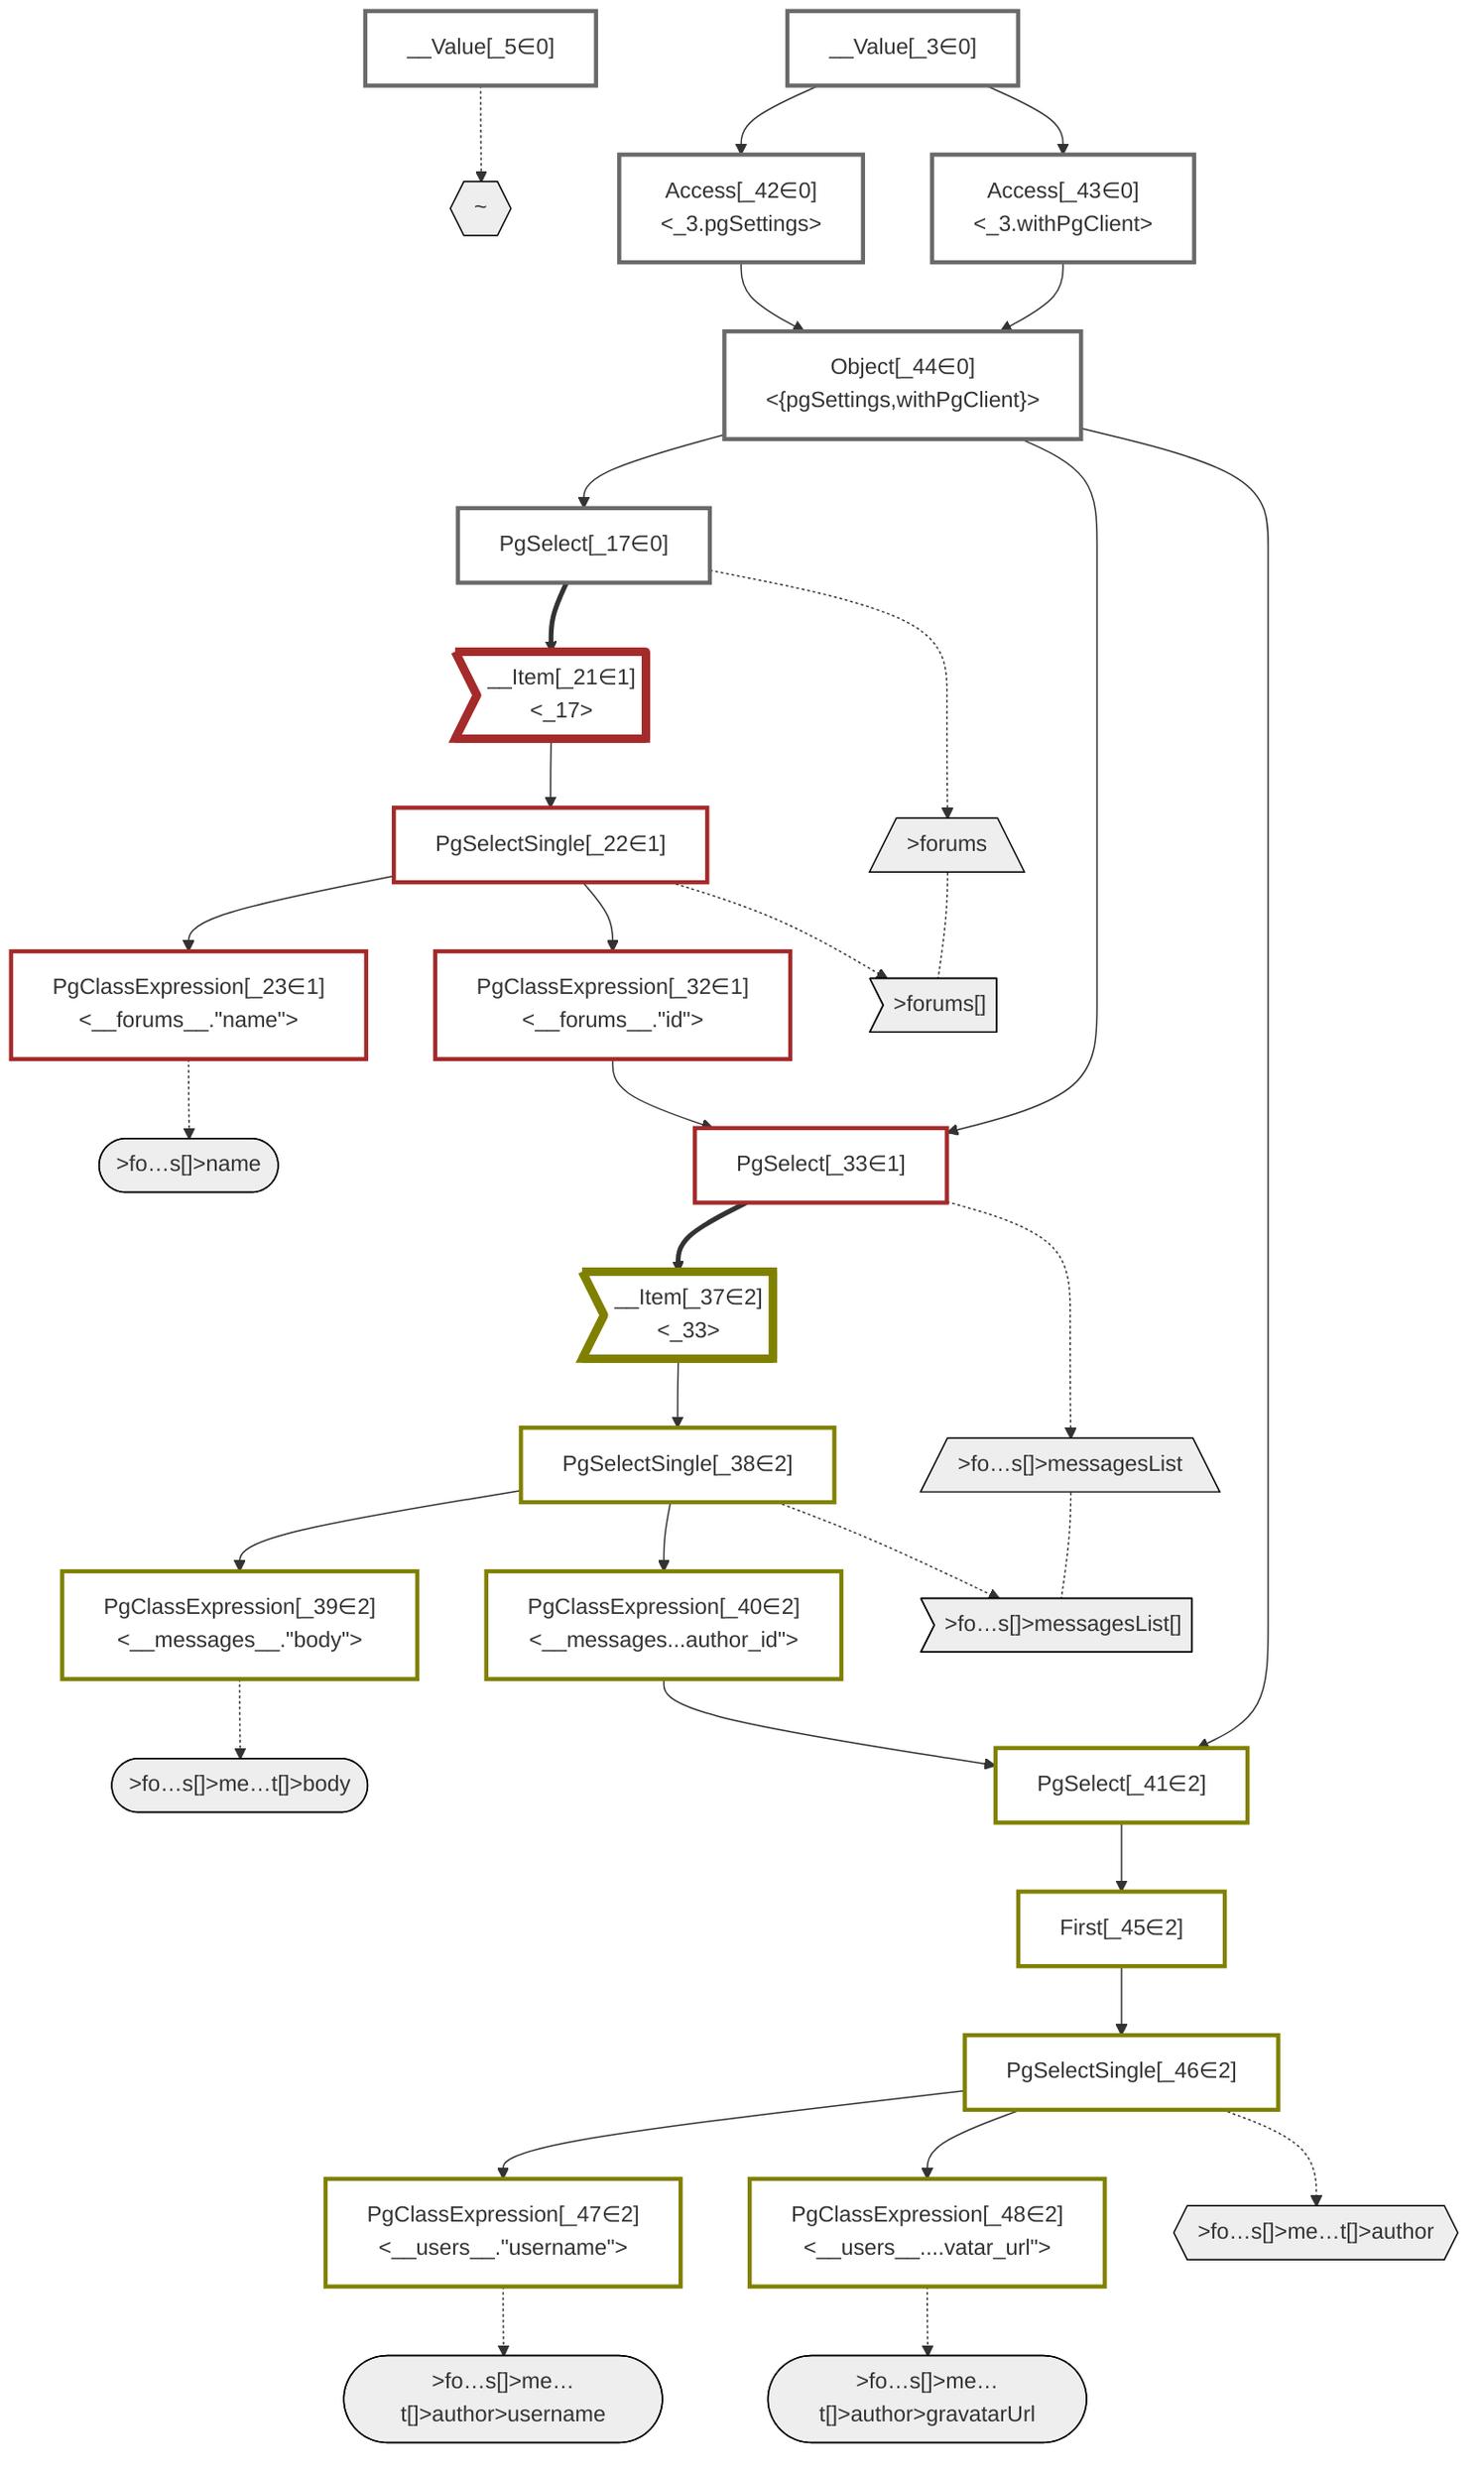graph TD
    classDef path fill:#eee,stroke:#000
    classDef plan fill:#fff,stroke-width:3px
    classDef itemplan fill:#fff,stroke-width:6px
    classDef sideeffectplan fill:#f00,stroke-width:6px

    %% subgraph fields
    P1{{"~"}}:::path
    P2[/">forums"\]:::path
    P3>">forums[]"]:::path
    P2 -.- P3
    P4([">fo…s[]>name"]):::path
    %% P3 -.-> P4
    P5[/">fo…s[]>messagesList"\]:::path
    P6>">fo…s[]>messagesList[]"]:::path
    P5 -.- P6
    P7([">fo…s[]>me…t[]>body"]):::path
    %% P6 -.-> P7
    P8{{">fo…s[]>me…t[]>author"}}:::path
    P9([">fo…s[]>me…t[]>author>username"]):::path
    %% P8 -.-> P9
    P10([">fo…s[]>me…t[]>author>gravatarUrl"]):::path
    %% P8 -.-> P10
    %% P6 -.-> P8
    %% P3 -.-> P5
    %% P1 -.-> P2
    %% end

    %% define plans
    __Value_3["__Value[_3∈0]<br /><context>"]:::plan
    __Value_5["__Value[_5∈0]<br /><rootValue>"]:::plan
    PgSelect_17["PgSelect[_17∈0]<br /><forums>"]:::plan
    __Item_21>"__Item[_21∈1]<br /><_17>"]:::itemplan
    PgSelectSingle_22["PgSelectSingle[_22∈1]<br /><forums>"]:::plan
    PgClassExpression_23["PgClassExpression[_23∈1]<br /><__forums__.#quot;name#quot;>"]:::plan
    PgClassExpression_32["PgClassExpression[_32∈1]<br /><__forums__.#quot;id#quot;>"]:::plan
    PgSelect_33["PgSelect[_33∈1]<br /><messages>"]:::plan
    __Item_37>"__Item[_37∈2]<br /><_33>"]:::itemplan
    PgSelectSingle_38["PgSelectSingle[_38∈2]<br /><messages>"]:::plan
    PgClassExpression_39["PgClassExpression[_39∈2]<br /><__messages__.#quot;body#quot;>"]:::plan
    PgClassExpression_40["PgClassExpression[_40∈2]<br /><__messages...author_id#quot;>"]:::plan
    PgSelect_41["PgSelect[_41∈2]<br /><users>"]:::plan
    Access_42["Access[_42∈0]<br /><_3.pgSettings>"]:::plan
    Access_43["Access[_43∈0]<br /><_3.withPgClient>"]:::plan
    Object_44["Object[_44∈0]<br /><{pgSettings,withPgClient}>"]:::plan
    First_45["First[_45∈2]"]:::plan
    PgSelectSingle_46["PgSelectSingle[_46∈2]<br /><users>"]:::plan
    PgClassExpression_47["PgClassExpression[_47∈2]<br /><__users__.#quot;username#quot;>"]:::plan
    PgClassExpression_48["PgClassExpression[_48∈2]<br /><__users__....vatar_url#quot;>"]:::plan

    %% plan dependencies
    Object_44 --> PgSelect_17
    PgSelect_17 ==> __Item_21
    __Item_21 --> PgSelectSingle_22
    PgSelectSingle_22 --> PgClassExpression_23
    PgSelectSingle_22 --> PgClassExpression_32
    Object_44 --> PgSelect_33
    PgClassExpression_32 --> PgSelect_33
    PgSelect_33 ==> __Item_37
    __Item_37 --> PgSelectSingle_38
    PgSelectSingle_38 --> PgClassExpression_39
    PgSelectSingle_38 --> PgClassExpression_40
    Object_44 --> PgSelect_41
    PgClassExpression_40 --> PgSelect_41
    __Value_3 --> Access_42
    __Value_3 --> Access_43
    Access_42 --> Object_44
    Access_43 --> Object_44
    PgSelect_41 --> First_45
    First_45 --> PgSelectSingle_46
    PgSelectSingle_46 --> PgClassExpression_47
    PgSelectSingle_46 --> PgClassExpression_48

    %% plan-to-path relationships
    __Value_5 -.-> P1
    PgSelect_17 -.-> P2
    PgSelectSingle_22 -.-> P3
    PgClassExpression_23 -.-> P4
    PgSelect_33 -.-> P5
    PgSelectSingle_38 -.-> P6
    PgClassExpression_39 -.-> P7
    PgSelectSingle_46 -.-> P8
    PgClassExpression_47 -.-> P9
    PgClassExpression_48 -.-> P10

    %% allocate buckets
    classDef bucket0 stroke:#696969
    class __Value_3,__Value_5,PgSelect_17,Access_42,Access_43,Object_44 bucket0
    classDef bucket1 stroke:#a52a2a
    class __Item_21,PgSelectSingle_22,PgClassExpression_23,PgClassExpression_32,PgSelect_33 bucket1
    classDef bucket2 stroke:#808000
    class __Item_37,PgSelectSingle_38,PgClassExpression_39,PgClassExpression_40,PgSelect_41,First_45,PgSelectSingle_46,PgClassExpression_47,PgClassExpression_48 bucket2